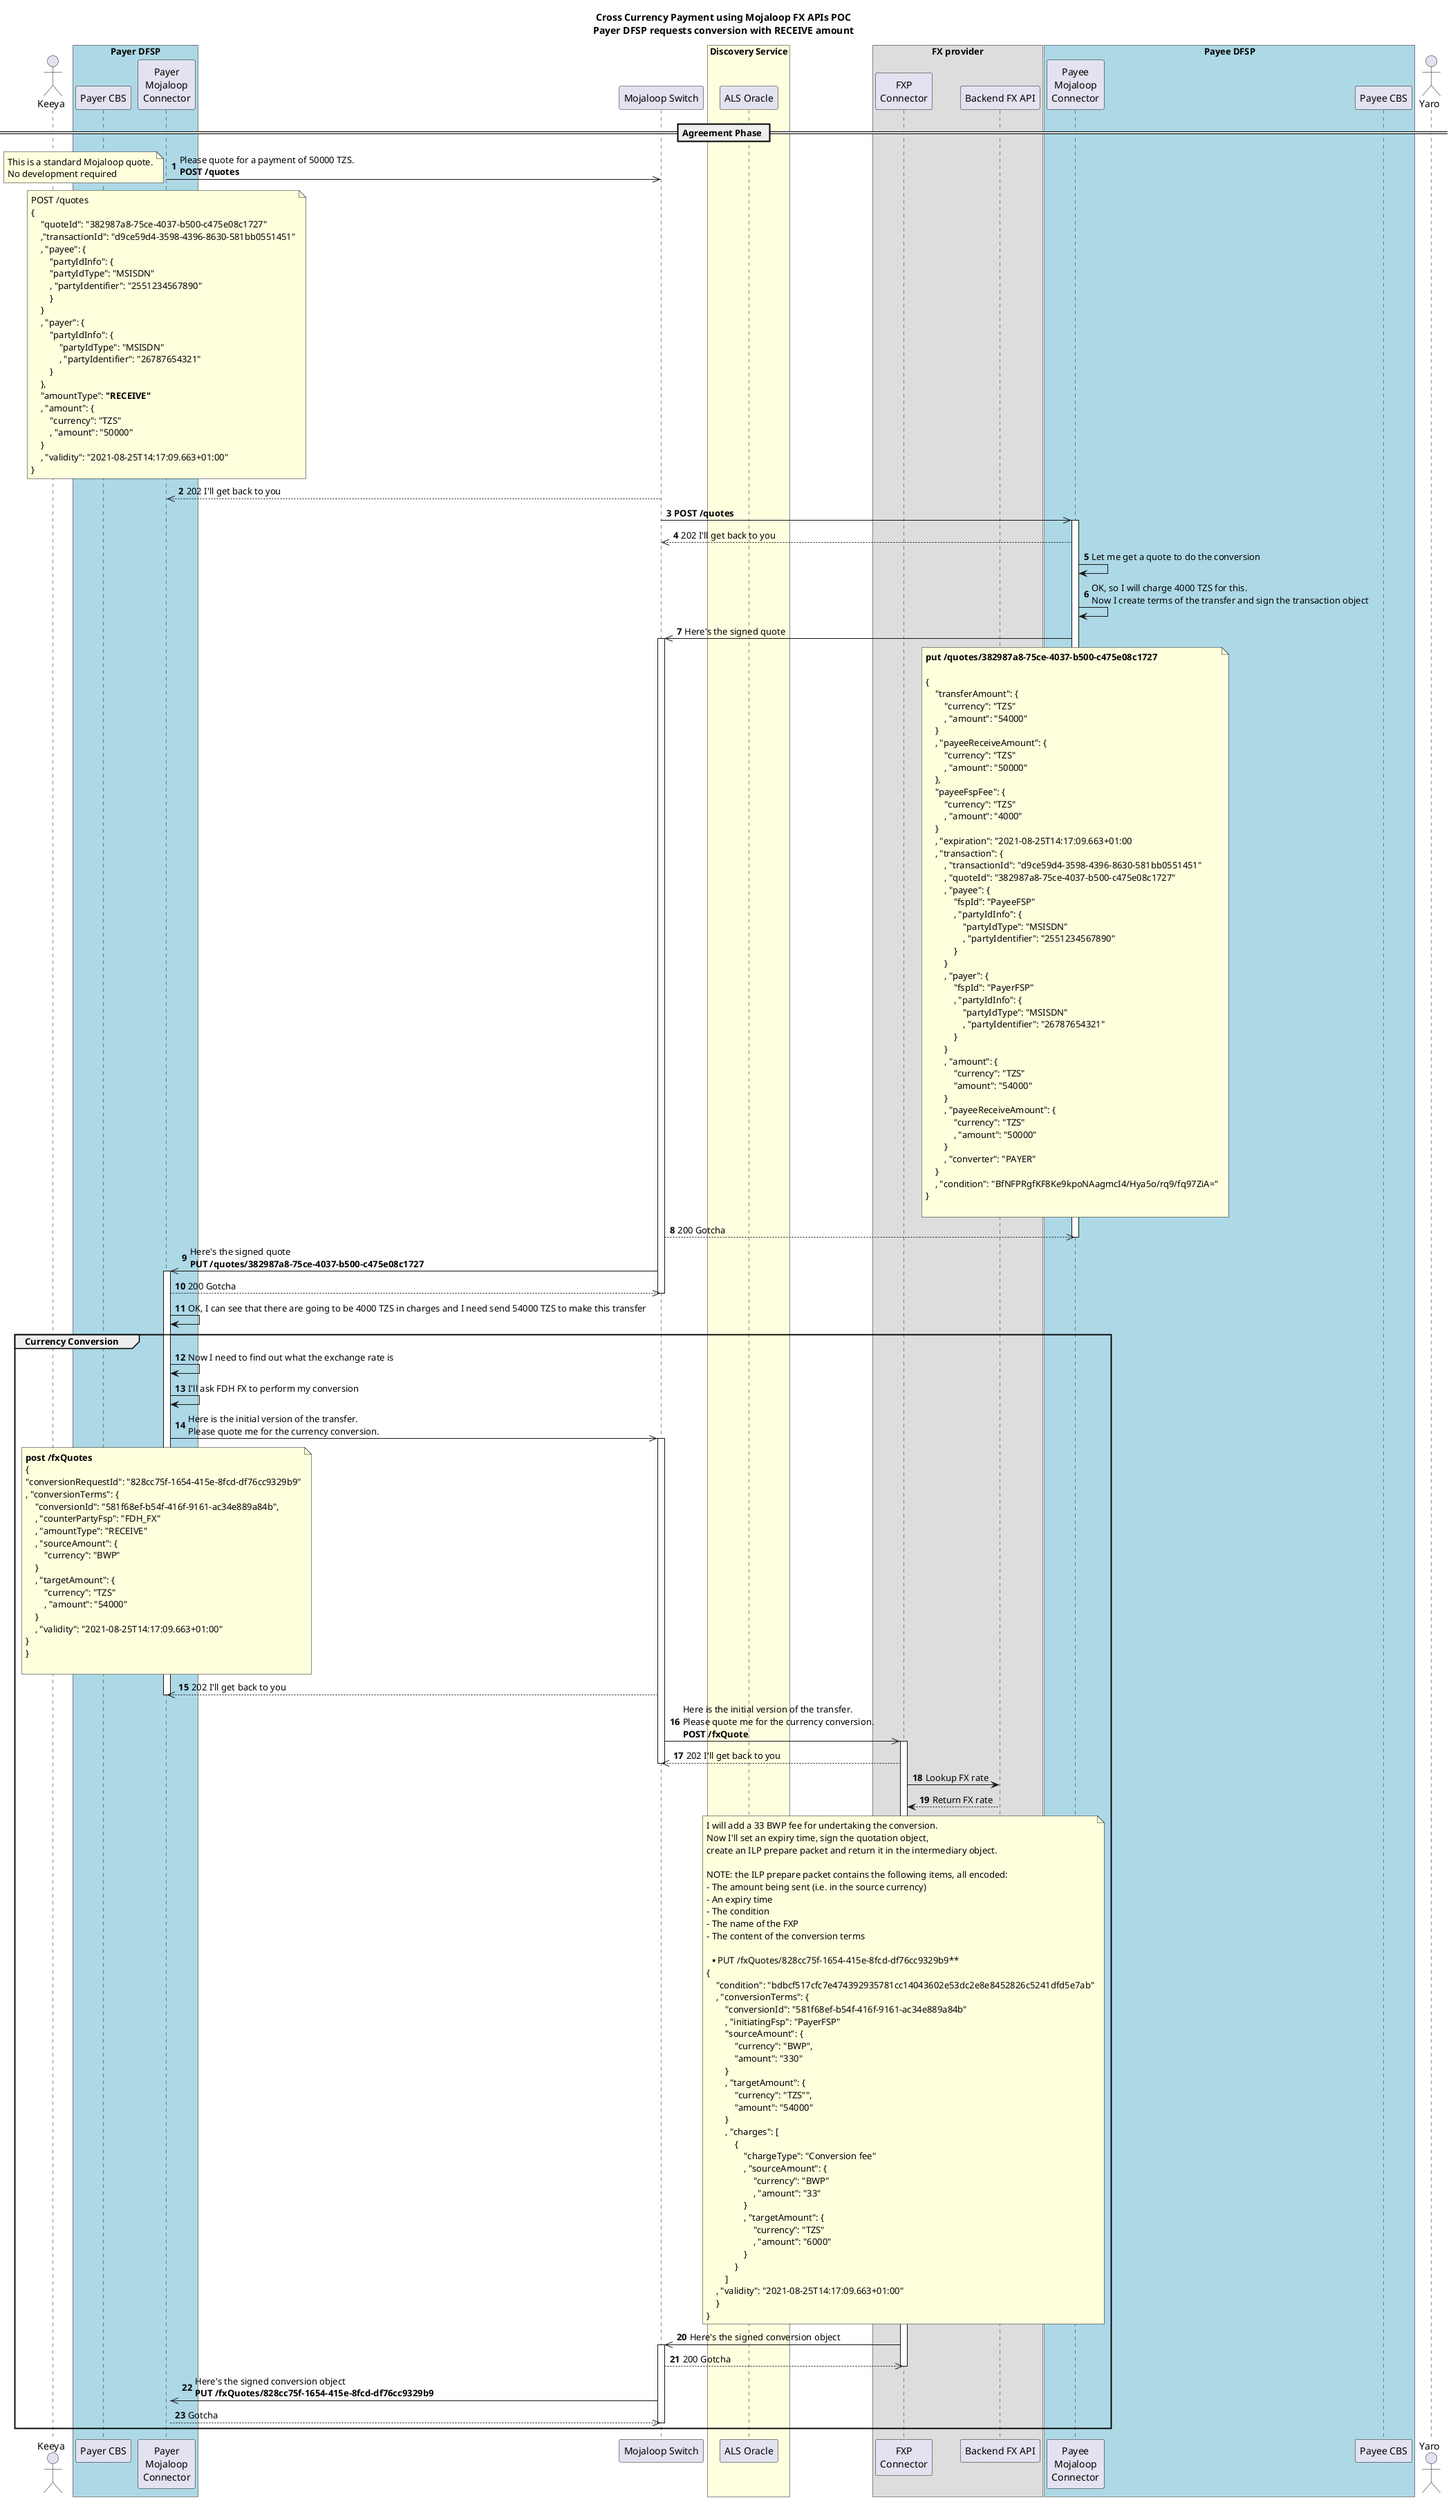 @startuml

!$simplified = false
!$shortCutSingleFXP = false
!$hideSwitchDetail = false
!$senderName = "Keeya"
!$receiverName = "Yaro"
!$payerCurrency = "BWP"
!$payeeCurrency = "TZS"
!$payerFSPID = "PayerFSP"
!$payeeFSPID = "PayeeFSP"
!$payerMSISDN = "26787654321"
!$payeeMSISDN = "2551234567890"
!$payeeReceiveAmount = "50000"
!$payeeFee = "4000"
!$targetAmount = "54000"
!$fxpChargesSource = "33"
!$fxpChargesTarget = "6000"
!$fxpSourceAmount = "330"
!$fxpTargetAmount = "54000"
!$totalChargesSourceCurrency = "55"


title Cross Currency Payment using Mojaloop FX APIs POC\nPayer DFSP requests conversion with RECEIVE amount
actor "$senderName" as A1
box "Payer DFSP" #LightBlue  
  participant "Payer CBS" as PayerCBS
  participant "Payer\nMojaloop\nConnector" as D1
end box

participant "Mojaloop Switch" as S1

box "Discovery Service" #LightYellow
  participant "ALS Oracle" as ALS
end box

box "FX provider"  
  participant "FXP\nConnector" as FXP
  participant "Backend FX API" as FXPBackend
end box

box "Payee DFSP" #LightBlue   
  participant "Payee\nMojaloop\nConnector" as D2
  participant "Payee CBS" as PayeeCBS
end box

actor "$receiverName" as A2
autonumber

== Agreement Phase ==
D1->>S1:Please quote for a payment of $payeeReceiveAmount $payeeCurrency.\n**POST /quotes**
note left
 This is a standard Mojaloop quote.
 No development required
end note
!if ($simplified != true)
note over D1
    POST /quotes
    {
        "quoteId": "382987a8-75ce-4037-b500-c475e08c1727"
        ,"transactionId": "d9ce59d4-3598-4396-8630-581bb0551451"
        , "payee": {
            "partyIdInfo": {
            "partyIdType": "MSISDN"
            , "partyIdentifier": "$payeeMSISDN"
            }
        }
        , "payer": {
            "partyIdInfo": {
                "partyIdType": "MSISDN"
                , "partyIdentifier": "$payerMSISDN"
            }
        },
        "amountType": **"RECEIVE"**
        , "amount": {
            "currency": "$payeeCurrency"
            , "amount": "$payeeReceiveAmount"
        }
        , "validity": "2021-08-25T14:17:09.663+01:00"
    }
end note
!endif
!if ($simplified != true)
S1-->>D1:202 I'll get back to you
!endif
deactivate D1
S1->>D2:**POST /quotes**
activate D2
!if ($simplified != true)
D2-->>S1:202 I'll get back to you
deactivate S1
!endif
D2->D2: Let me get a quote to do the conversion
!if ($shortCutSingleFXP != true)


D2->D2:OK, so I will charge $payeeFee $payeeCurrency for this.\nNow I create terms of the transfer and sign the transaction object
D2->>S1:Here's the signed quote
note over D2
    **put /quotes/382987a8-75ce-4037-b500-c475e08c1727**

    {
        "transferAmount": {
            "currency": "$payeeCurrency"
            , "amount": "$targetAmount"
        }
        , "payeeReceiveAmount": {
            "currency": "$payeeCurrency"
            , "amount": "$payeeReceiveAmount"
        },
        "payeeFspFee": {
            "currency": "$payeeCurrency"
            , "amount": "$payeeFee"
        }
        , "expiration": "2021-08-25T14:17:09.663+01:00
        , "transaction": {
            , "transactionId": "d9ce59d4-3598-4396-8630-581bb0551451"
            , "quoteId": "382987a8-75ce-4037-b500-c475e08c1727"
            , "payee": {
                "fspId": "$payeeFSPID"
                , "partyIdInfo": {
                    "partyIdType": "MSISDN"
                    , "partyIdentifier": "$payeeMSISDN"
                }
            }
            , "payer": {
                "fspId": "$payerFSPID"
                , "partyIdInfo": {
                    "partyIdType": "MSISDN"
                    , "partyIdentifier": "$payerMSISDN"
                }
            }
            , "amount": {
                "currency": "$payeeCurrency"
                "amount": "$targetAmount"
            }
            , "payeeReceiveAmount": {
                "currency": "$payeeCurrency"
                , "amount": "$payeeReceiveAmount"
            }
            , "converter": "PAYER"
        }
        , "condition": "BfNFPRgfKF8Ke9kpoNAagmcI4/Hya5o/rq9/fq97ZiA="
    }

end note
activate S1
!if ($simplified != true)
S1-->>D2:200 Gotcha
!endif
deactivate D2
S1->>D1:Here's the signed quote\n**PUT /quotes/382987a8-75ce-4037-b500-c475e08c1727**
activate D1
!if ($simplified != true)
D1-->>S1:200 Gotcha
!endif
deactivate S1
D1->D1:OK, I can see that there are going to be $payeeFee $payeeCurrency in charges and I need send $targetAmount $payeeCurrency to make this transfer

group Currency Conversion 
D1->D1:Now I need to find out what the exchange rate is
deactivate S1
D1->D1:I'll ask FDH FX to perform my conversion

!if ($shortCutSingleFXP != true)
D1->>S1:Here is the initial version of the transfer.\nPlease quote me for the currency conversion.
!else
D1->>FXP:Here is the initial version of the transfer.\nPlease quote me for the currency conversion.
!endif
note over D1
    **post /fxQuotes**
    {
    "conversionRequestId": "828cc75f-1654-415e-8fcd-df76cc9329b9"
    , "conversionTerms": {
        "conversionId": "581f68ef-b54f-416f-9161-ac34e889a84b",
        , "counterPartyFsp": "FDH_FX"
        , "amountType": "RECEIVE"
        , "sourceAmount": {
            "currency": "$payerCurrency"
        }
        , "targetAmount": {
            "currency": "$payeeCurrency"
            , "amount": "$targetAmount"
        }
        , "validity": "2021-08-25T14:17:09.663+01:00"
    }
    }

end note
!if ($shortCutSingleFXP != true)
activate S1
!if ($simplified != true)
S1-->>D1:202 I'll get back to you
!endif
deactivate D1
S1->>FXP:Here is the initial version of the transfer.\nPlease quote me for the currency conversion.\n**POST /fxQuote**
activate FXP
!if ($simplified != true)
FXP-->>S1:202 I'll get back to you
!endif
deactivate S1
!else
!endif
FXP->FXPBackend:Lookup FX rate
FXPBackend-->FXP:Return FX rate
' !if ($shortCutSingleFXP != true)

note over FXP
    I will add a $fxpChargesSource $payerCurrency fee for undertaking the conversion.
    Now I'll set an expiry time, sign the quotation object,
    create an ILP prepare packet and return it in the intermediary object.

    NOTE: the ILP prepare packet contains the following items, all encoded:
    - The amount being sent (i.e. in the source currency)
    - An expiry time
    - The condition
    - The name of the FXP
    - The content of the conversion terms

    ** PUT /fxQuotes/828cc75f-1654-415e-8fcd-df76cc9329b9**
    {
        "condition": "bdbcf517cfc7e474392935781cc14043602e53dc2e8e8452826c5241dfd5e7ab"
        , "conversionTerms": {
            "conversionId": "581f68ef-b54f-416f-9161-ac34e889a84b"
            , "initiatingFsp": "$payerFSPID"
            "sourceAmount": {
                "currency": "$payerCurrency",
                "amount": "$fxpSourceAmount"
            }
            , "targetAmount": {
                "currency": "$payeeCurrency"",
                "amount": "$fxpTargetAmount"
            }
            , "charges": [
                {
                    "chargeType": "Conversion fee"
                    , "sourceAmount": {
                        "currency": "$payerCurrency"
                        , "amount": "$fxpChargesSource"
                    }
                    , "targetAmount": {
                        "currency": "$payeeCurrency"
                        , "amount": "$fxpChargesTarget"
                    }
                }
            ]
        , "validity": "2021-08-25T14:17:09.663+01:00"
        }
    }
end note
!if ($shortCutSingleFXP != true)
FXP->>S1:Here's the signed conversion object
activate S1
!if ($simplified != true)
S1-->>FXP:200 Gotcha
!endif
deactivate FXP
S1->>D1:Here's the signed conversion object\n**PUT /fxQuotes/828cc75f-1654-415e-8fcd-df76cc9329b9**
activate D1
!if ($simplified != true)
D1-->>S1:Gotcha
!endif
deactivate S1
!else
FXP-->>D1:Here's the signed conversion object\n**PUT /fxQuotes/828cc75f-1654-415e-8fcd-df76cc9329b9**
activate D1
!endif

end group

@enduml
